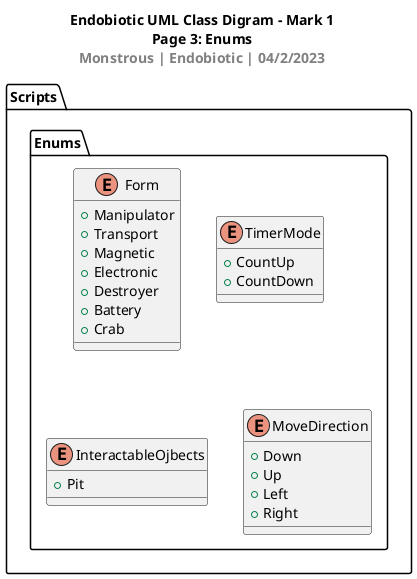 @startuml Class Diagram Mark 1 - Page 3: Enums
title Endobiotic UML Class Digram - Mark 1\nPage 3: Enums\n<color:Gray>Monstrous | Endobiotic | 04/2/2023</color>

package Scripts <<Folder>>
{
    package Enums <<Folder>>
    {
        enum Form 
        {
            +Manipulator
            +Transport
            +Magnetic
            +Electronic
            +Destroyer
            +Battery
            +Crab
        }

        enum TimerMode
        {
            +CountUp
            +CountDown
        }

        enum InteractableOjbects 
        {
            +Pit
        }

        enum MoveDirection 
        {
            +Down
            +Up
            +Left
            +Right
        }
    }
}

@enduml